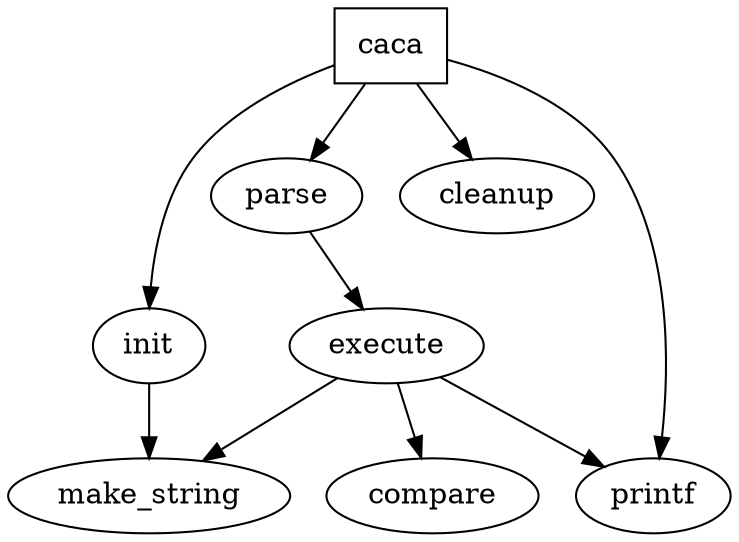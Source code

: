 digraph G {
      main [shape=box, label="caca"];
      main -> parse -> execute;
      main -> init;
      main -> cleanup;
      execute -> make_string;
      execute -> printf
      init -> make_string;
      main -> printf;
      execute -> compare;
}